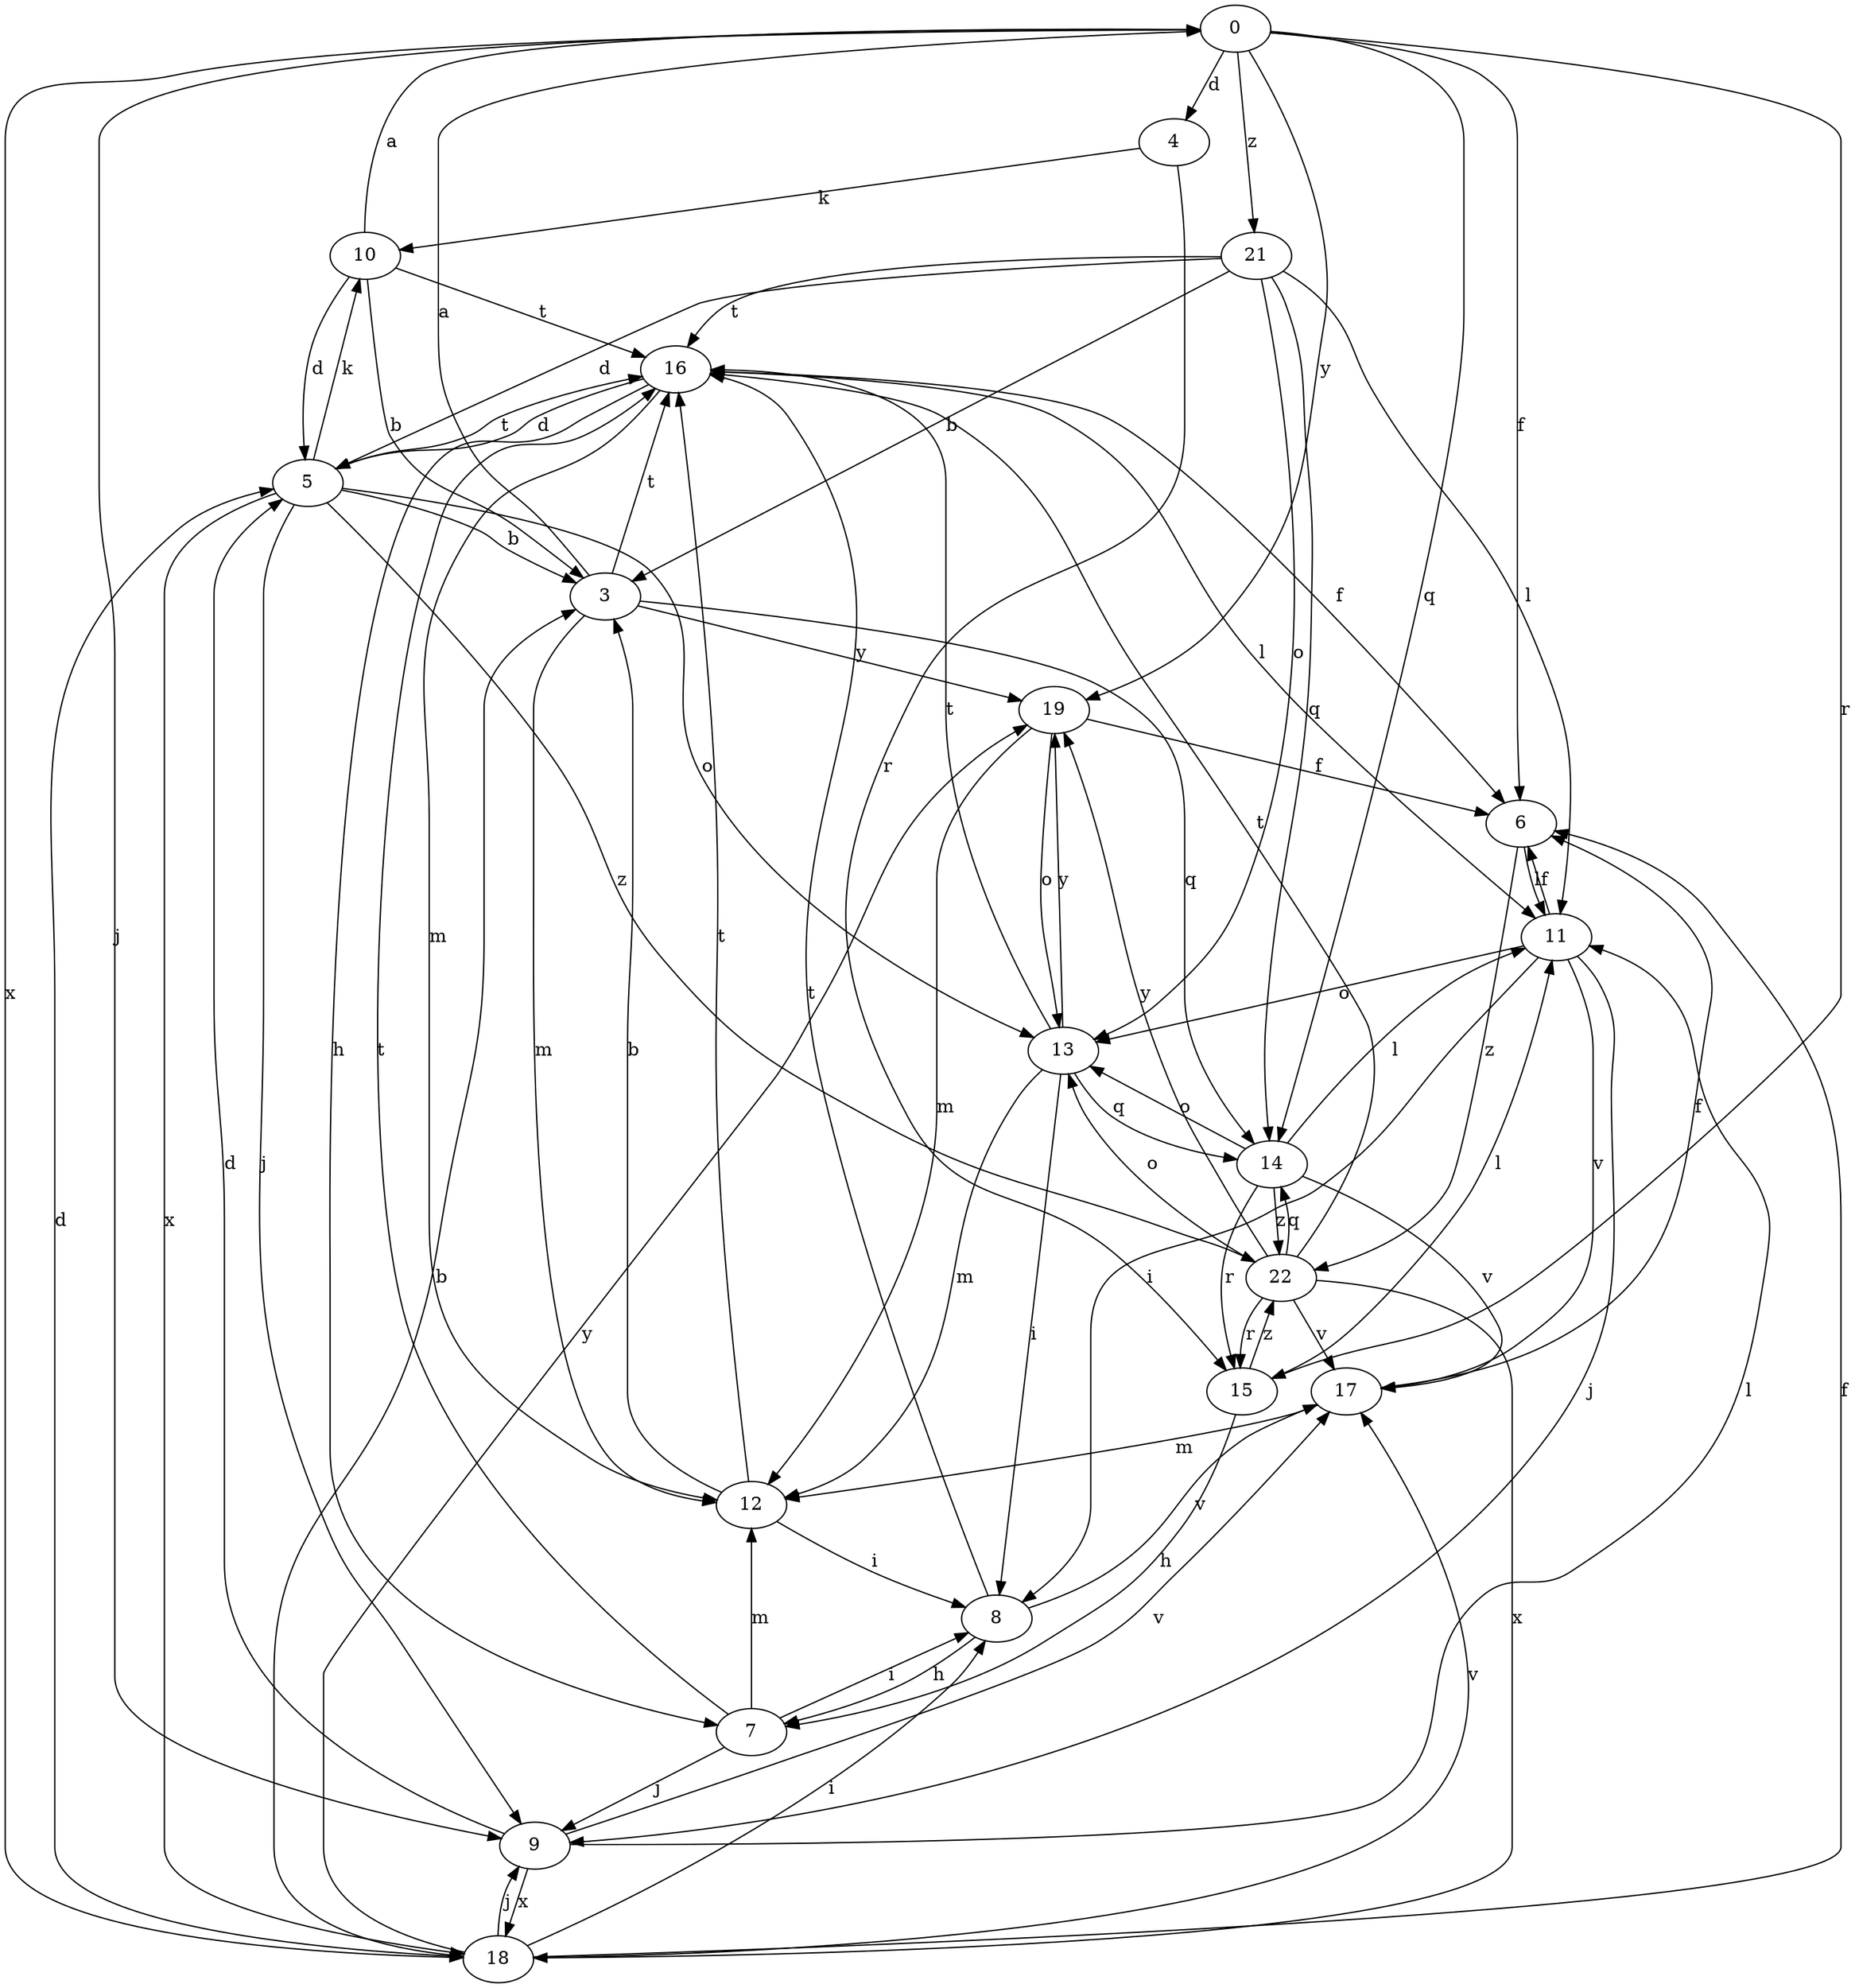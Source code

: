 strict digraph  {
0;
3;
4;
5;
6;
7;
8;
9;
10;
11;
12;
13;
14;
15;
16;
17;
18;
19;
21;
22;
0 -> 4  [label=d];
0 -> 6  [label=f];
0 -> 9  [label=j];
0 -> 14  [label=q];
0 -> 15  [label=r];
0 -> 18  [label=x];
0 -> 19  [label=y];
0 -> 21  [label=z];
3 -> 0  [label=a];
3 -> 12  [label=m];
3 -> 14  [label=q];
3 -> 16  [label=t];
3 -> 19  [label=y];
4 -> 10  [label=k];
4 -> 15  [label=r];
5 -> 3  [label=b];
5 -> 9  [label=j];
5 -> 10  [label=k];
5 -> 13  [label=o];
5 -> 16  [label=t];
5 -> 18  [label=x];
5 -> 22  [label=z];
6 -> 11  [label=l];
6 -> 22  [label=z];
7 -> 8  [label=i];
7 -> 9  [label=j];
7 -> 12  [label=m];
7 -> 16  [label=t];
8 -> 7  [label=h];
8 -> 16  [label=t];
8 -> 17  [label=v];
9 -> 5  [label=d];
9 -> 11  [label=l];
9 -> 17  [label=v];
9 -> 18  [label=x];
10 -> 0  [label=a];
10 -> 3  [label=b];
10 -> 5  [label=d];
10 -> 16  [label=t];
11 -> 6  [label=f];
11 -> 8  [label=i];
11 -> 9  [label=j];
11 -> 13  [label=o];
11 -> 17  [label=v];
12 -> 3  [label=b];
12 -> 8  [label=i];
12 -> 16  [label=t];
13 -> 8  [label=i];
13 -> 12  [label=m];
13 -> 14  [label=q];
13 -> 16  [label=t];
13 -> 19  [label=y];
14 -> 11  [label=l];
14 -> 13  [label=o];
14 -> 15  [label=r];
14 -> 17  [label=v];
14 -> 22  [label=z];
15 -> 7  [label=h];
15 -> 11  [label=l];
15 -> 22  [label=z];
16 -> 5  [label=d];
16 -> 6  [label=f];
16 -> 7  [label=h];
16 -> 11  [label=l];
16 -> 12  [label=m];
17 -> 6  [label=f];
17 -> 12  [label=m];
18 -> 3  [label=b];
18 -> 5  [label=d];
18 -> 6  [label=f];
18 -> 8  [label=i];
18 -> 9  [label=j];
18 -> 17  [label=v];
18 -> 19  [label=y];
19 -> 6  [label=f];
19 -> 12  [label=m];
19 -> 13  [label=o];
21 -> 3  [label=b];
21 -> 5  [label=d];
21 -> 11  [label=l];
21 -> 13  [label=o];
21 -> 14  [label=q];
21 -> 16  [label=t];
22 -> 13  [label=o];
22 -> 14  [label=q];
22 -> 15  [label=r];
22 -> 16  [label=t];
22 -> 17  [label=v];
22 -> 18  [label=x];
22 -> 19  [label=y];
}
